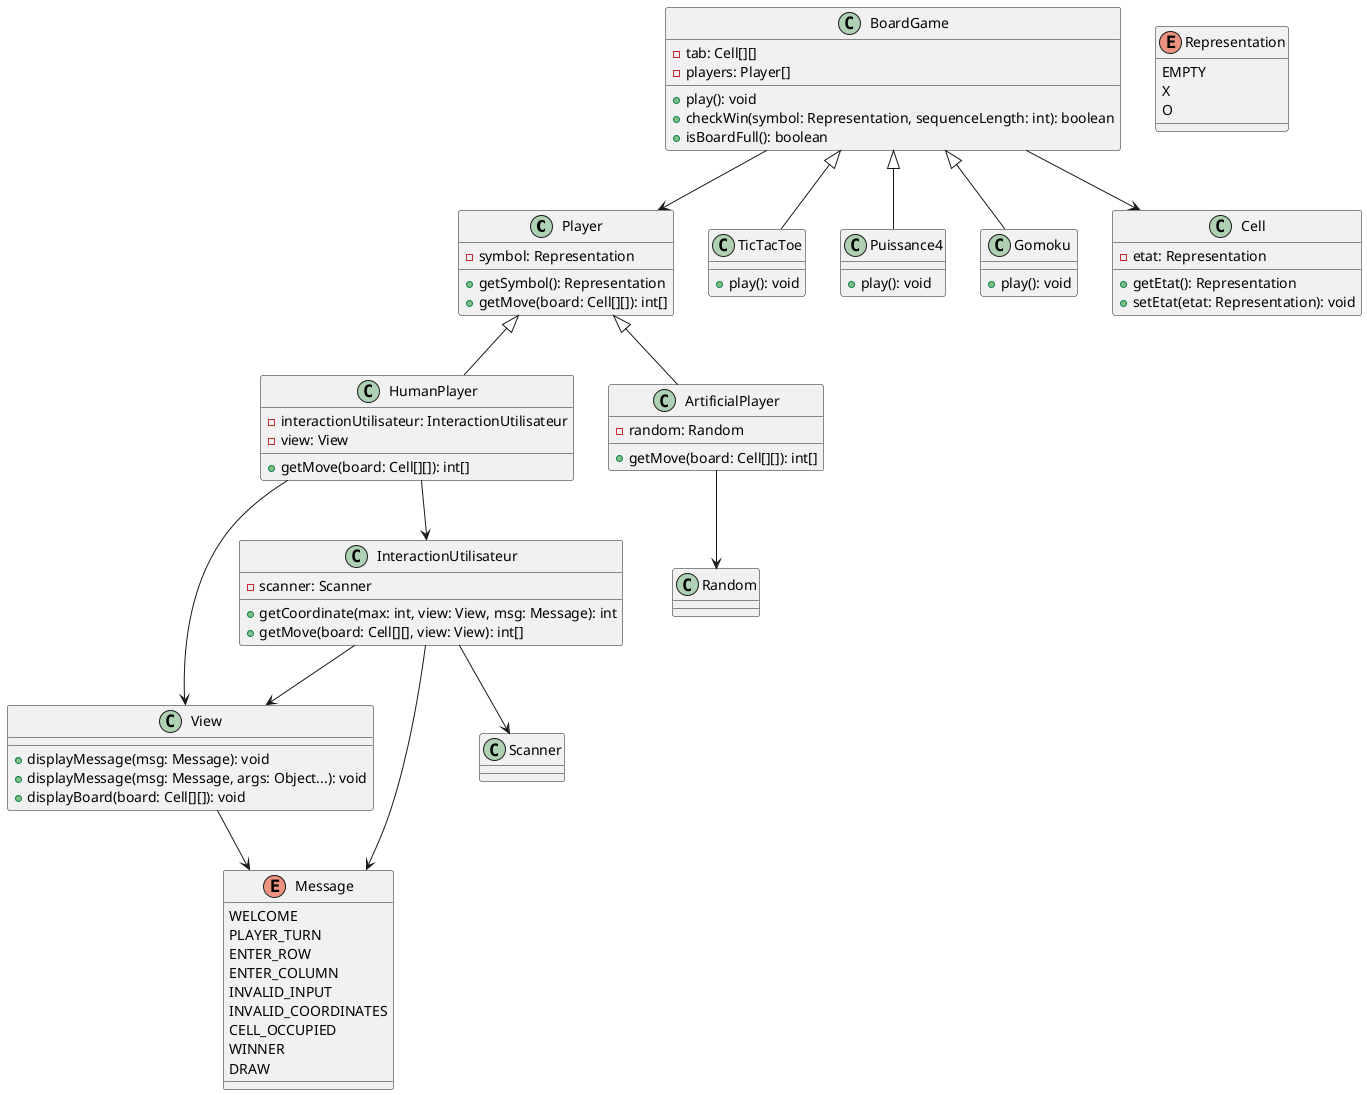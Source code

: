 @startuml

' Définition des classes et attributs
class Player {
    - symbol: Representation
    + getSymbol(): Representation
    + getMove(board: Cell[][]): int[]
}

class HumanPlayer {
    - interactionUtilisateur: InteractionUtilisateur
    - view: View
    + getMove(board: Cell[][]): int[]
}

class ArtificialPlayer {
    - random: Random
    + getMove(board: Cell[][]): int[]
}

class BoardGame {
    - tab: Cell[][]
    - players: Player[]
    + play(): void
    + checkWin(symbol: Representation, sequenceLength: int): boolean
    + isBoardFull(): boolean
}

class TicTacToe {
    + play(): void
}

class Puissance4 {
    + play(): void
}

class Gomoku {
    + play(): void
}

class Cell {
    - etat: Representation
    + getEtat(): Representation
    + setEtat(etat: Representation): void
}

class View {
    + displayMessage(msg: Message): void
    + displayMessage(msg: Message, args: Object...): void
    + displayBoard(board: Cell[][]): void
}

class InteractionUtilisateur {
    - scanner: Scanner
    + getCoordinate(max: int, view: View, msg: Message): int
    + getMove(board: Cell[][], view: View): int[]
}

enum Message {
    WELCOME
    PLAYER_TURN
    ENTER_ROW
    ENTER_COLUMN
    INVALID_INPUT
    INVALID_COORDINATES
    CELL_OCCUPIED
    WINNER
    DRAW
}

enum Representation {
    EMPTY
    X
    O
}

' Relations d'héritage
Player <|-- HumanPlayer
Player <|-- ArtificialPlayer
BoardGame <|-- TicTacToe
BoardGame <|-- Puissance4
BoardGame <|-- Gomoku

' Associations
HumanPlayer --> InteractionUtilisateur
HumanPlayer --> View
ArtificialPlayer --> Random
BoardGame --> Cell
BoardGame --> Player
View --> Message
InteractionUtilisateur --> View
InteractionUtilisateur --> Message
InteractionUtilisateur --> Scanner

@enduml
